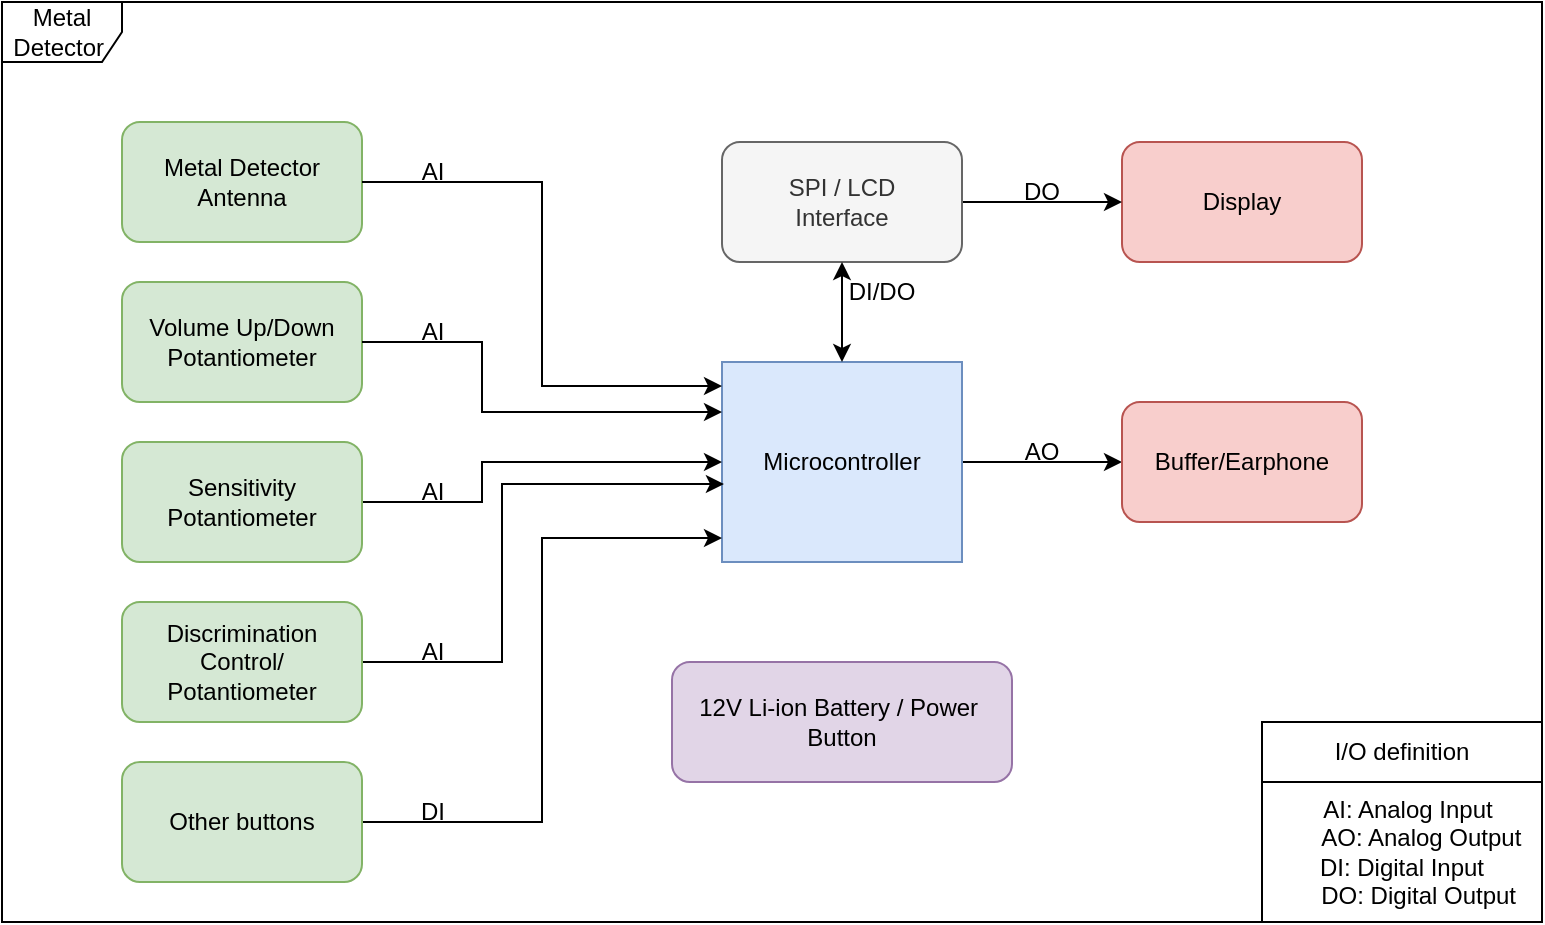<mxfile version="22.1.11" type="github">
  <diagram name="Page-1" id="58cdce13-f638-feb5-8d6f-7d28b1aa9fa0">
    <mxGraphModel dx="880" dy="540" grid="1" gridSize="10" guides="1" tooltips="1" connect="1" arrows="1" fold="1" page="1" pageScale="1" pageWidth="1100" pageHeight="850" background="none" math="0" shadow="0">
      <root>
        <mxCell id="0" />
        <mxCell id="1" parent="0" />
        <mxCell id="qSFb_at1WJNyLGFc-N33-1" value="Metal Detector Antenna" style="rounded=1;whiteSpace=wrap;html=1;fillColor=#d5e8d4;strokeColor=#82b366;" vertex="1" parent="1">
          <mxGeometry x="90" y="200" width="120" height="60" as="geometry" />
        </mxCell>
        <mxCell id="qSFb_at1WJNyLGFc-N33-13" style="edgeStyle=orthogonalEdgeStyle;rounded=0;orthogonalLoop=1;jettySize=auto;html=1;entryX=0;entryY=0.5;entryDx=0;entryDy=0;" edge="1" parent="1" source="qSFb_at1WJNyLGFc-N33-5" target="qSFb_at1WJNyLGFc-N33-11">
          <mxGeometry relative="1" as="geometry">
            <Array as="points">
              <mxPoint x="560" y="370" />
              <mxPoint x="560" y="370" />
            </Array>
          </mxGeometry>
        </mxCell>
        <mxCell id="qSFb_at1WJNyLGFc-N33-5" value="Microcontroller" style="rounded=0;whiteSpace=wrap;html=1;fillColor=#dae8fc;strokeColor=#6c8ebf;" vertex="1" parent="1">
          <mxGeometry x="390" y="320" width="120" height="100" as="geometry" />
        </mxCell>
        <mxCell id="qSFb_at1WJNyLGFc-N33-9" value="12V Li-ion Battery / Power&amp;nbsp; Button" style="rounded=1;whiteSpace=wrap;html=1;fillColor=#e1d5e7;strokeColor=#9673a6;" vertex="1" parent="1">
          <mxGeometry x="365" y="470" width="170" height="60" as="geometry" />
        </mxCell>
        <mxCell id="qSFb_at1WJNyLGFc-N33-10" value="Display" style="rounded=1;whiteSpace=wrap;html=1;fillColor=#f8cecc;strokeColor=#b85450;" vertex="1" parent="1">
          <mxGeometry x="590" y="210" width="120" height="60" as="geometry" />
        </mxCell>
        <mxCell id="qSFb_at1WJNyLGFc-N33-11" value="Buffer/Earphone" style="rounded=1;whiteSpace=wrap;html=1;fillColor=#f8cecc;strokeColor=#b85450;" vertex="1" parent="1">
          <mxGeometry x="590" y="340" width="120" height="60" as="geometry" />
        </mxCell>
        <mxCell id="qSFb_at1WJNyLGFc-N33-15" style="edgeStyle=orthogonalEdgeStyle;rounded=0;orthogonalLoop=1;jettySize=auto;html=1;entryX=0;entryY=0.5;entryDx=0;entryDy=0;" edge="1" parent="1" source="qSFb_at1WJNyLGFc-N33-14" target="qSFb_at1WJNyLGFc-N33-10">
          <mxGeometry relative="1" as="geometry" />
        </mxCell>
        <mxCell id="qSFb_at1WJNyLGFc-N33-14" value="SPI / LCD&lt;br&gt;Interface" style="rounded=1;whiteSpace=wrap;html=1;fillColor=#f5f5f5;fontColor=#333333;strokeColor=#666666;" vertex="1" parent="1">
          <mxGeometry x="390" y="210" width="120" height="60" as="geometry" />
        </mxCell>
        <mxCell id="qSFb_at1WJNyLGFc-N33-18" value="AI" style="text;html=1;align=center;verticalAlign=middle;resizable=0;points=[];autosize=1;strokeColor=none;fillColor=none;" vertex="1" parent="1">
          <mxGeometry x="230" y="210" width="30" height="30" as="geometry" />
        </mxCell>
        <mxCell id="qSFb_at1WJNyLGFc-N33-19" value="AI" style="text;html=1;align=center;verticalAlign=middle;resizable=0;points=[];autosize=1;strokeColor=none;fillColor=none;" vertex="1" parent="1">
          <mxGeometry x="230" y="290" width="30" height="30" as="geometry" />
        </mxCell>
        <mxCell id="qSFb_at1WJNyLGFc-N33-20" value="AO" style="text;html=1;strokeColor=none;fillColor=none;align=center;verticalAlign=middle;whiteSpace=wrap;rounded=0;" vertex="1" parent="1">
          <mxGeometry x="520" y="360" width="60" height="10" as="geometry" />
        </mxCell>
        <mxCell id="qSFb_at1WJNyLGFc-N33-21" value="DO" style="text;html=1;strokeColor=none;fillColor=none;align=center;verticalAlign=middle;whiteSpace=wrap;rounded=0;" vertex="1" parent="1">
          <mxGeometry x="520" y="230" width="60" height="10" as="geometry" />
        </mxCell>
        <mxCell id="qSFb_at1WJNyLGFc-N33-24" value="DI/DO" style="text;html=1;strokeColor=none;fillColor=none;align=center;verticalAlign=middle;whiteSpace=wrap;rounded=0;" vertex="1" parent="1">
          <mxGeometry x="440" y="280" width="60" height="10" as="geometry" />
        </mxCell>
        <mxCell id="qSFb_at1WJNyLGFc-N33-25" value="Volume Up/Down&lt;br&gt;Potantiometer" style="rounded=1;whiteSpace=wrap;html=1;fillColor=#d5e8d4;strokeColor=#82b366;" vertex="1" parent="1">
          <mxGeometry x="90" y="280" width="120" height="60" as="geometry" />
        </mxCell>
        <mxCell id="qSFb_at1WJNyLGFc-N33-31" style="edgeStyle=orthogonalEdgeStyle;rounded=0;orthogonalLoop=1;jettySize=auto;html=1;" edge="1" parent="1" source="qSFb_at1WJNyLGFc-N33-26">
          <mxGeometry relative="1" as="geometry">
            <mxPoint x="390" y="370" as="targetPoint" />
            <Array as="points">
              <mxPoint x="270" y="390" />
              <mxPoint x="270" y="370" />
            </Array>
          </mxGeometry>
        </mxCell>
        <mxCell id="qSFb_at1WJNyLGFc-N33-26" value="Sensitivity Potantiometer" style="rounded=1;whiteSpace=wrap;html=1;fillColor=#d5e8d4;strokeColor=#82b366;" vertex="1" parent="1">
          <mxGeometry x="90" y="360" width="120" height="60" as="geometry" />
        </mxCell>
        <mxCell id="qSFb_at1WJNyLGFc-N33-29" style="edgeStyle=orthogonalEdgeStyle;rounded=0;orthogonalLoop=1;jettySize=auto;html=1;exitX=1;exitY=0.5;exitDx=0;exitDy=0;entryX=0;entryY=0.25;entryDx=0;entryDy=0;" edge="1" parent="1" source="qSFb_at1WJNyLGFc-N33-25" target="qSFb_at1WJNyLGFc-N33-5">
          <mxGeometry relative="1" as="geometry">
            <mxPoint x="332" y="320" as="targetPoint" />
            <Array as="points">
              <mxPoint x="270" y="310" />
              <mxPoint x="270" y="345" />
            </Array>
          </mxGeometry>
        </mxCell>
        <mxCell id="qSFb_at1WJNyLGFc-N33-32" value="AI" style="text;html=1;align=center;verticalAlign=middle;resizable=0;points=[];autosize=1;strokeColor=none;fillColor=none;" vertex="1" parent="1">
          <mxGeometry x="230" y="370" width="30" height="30" as="geometry" />
        </mxCell>
        <mxCell id="qSFb_at1WJNyLGFc-N33-35" value="" style="endArrow=classic;startArrow=classic;html=1;rounded=0;entryX=0.5;entryY=1;entryDx=0;entryDy=0;exitX=0.5;exitY=0;exitDx=0;exitDy=0;" edge="1" parent="1" source="qSFb_at1WJNyLGFc-N33-5" target="qSFb_at1WJNyLGFc-N33-14">
          <mxGeometry width="50" height="50" relative="1" as="geometry">
            <mxPoint x="590" y="490" as="sourcePoint" />
            <mxPoint x="640" y="440" as="targetPoint" />
          </mxGeometry>
        </mxCell>
        <mxCell id="qSFb_at1WJNyLGFc-N33-38" style="edgeStyle=orthogonalEdgeStyle;rounded=0;orthogonalLoop=1;jettySize=auto;html=1;exitX=1;exitY=0.5;exitDx=0;exitDy=0;entryX=0.008;entryY=0.61;entryDx=0;entryDy=0;entryPerimeter=0;" edge="1" parent="1" source="qSFb_at1WJNyLGFc-N33-37" target="qSFb_at1WJNyLGFc-N33-5">
          <mxGeometry relative="1" as="geometry">
            <Array as="points">
              <mxPoint x="280" y="470" />
              <mxPoint x="280" y="381" />
            </Array>
          </mxGeometry>
        </mxCell>
        <mxCell id="qSFb_at1WJNyLGFc-N33-37" value="Discrimination Control/ Potantiometer" style="rounded=1;whiteSpace=wrap;html=1;fillColor=#d5e8d4;strokeColor=#82b366;" vertex="1" parent="1">
          <mxGeometry x="90" y="440" width="120" height="60" as="geometry" />
        </mxCell>
        <mxCell id="qSFb_at1WJNyLGFc-N33-39" value="AI" style="text;html=1;align=center;verticalAlign=middle;resizable=0;points=[];autosize=1;strokeColor=none;fillColor=none;" vertex="1" parent="1">
          <mxGeometry x="230" y="450" width="30" height="30" as="geometry" />
        </mxCell>
        <mxCell id="qSFb_at1WJNyLGFc-N33-41" style="edgeStyle=orthogonalEdgeStyle;rounded=0;orthogonalLoop=1;jettySize=auto;html=1;entryX=0;entryY=0.88;entryDx=0;entryDy=0;entryPerimeter=0;" edge="1" parent="1" source="qSFb_at1WJNyLGFc-N33-40" target="qSFb_at1WJNyLGFc-N33-5">
          <mxGeometry relative="1" as="geometry">
            <mxPoint x="330" y="350" as="targetPoint" />
            <Array as="points">
              <mxPoint x="300" y="550" />
              <mxPoint x="300" y="408" />
            </Array>
          </mxGeometry>
        </mxCell>
        <mxCell id="qSFb_at1WJNyLGFc-N33-40" value="Other buttons" style="rounded=1;whiteSpace=wrap;html=1;fillColor=#d5e8d4;strokeColor=#82b366;" vertex="1" parent="1">
          <mxGeometry x="90" y="520" width="120" height="60" as="geometry" />
        </mxCell>
        <mxCell id="qSFb_at1WJNyLGFc-N33-43" value="DI" style="text;html=1;align=center;verticalAlign=middle;resizable=0;points=[];autosize=1;strokeColor=none;fillColor=none;" vertex="1" parent="1">
          <mxGeometry x="225" y="530" width="40" height="30" as="geometry" />
        </mxCell>
        <mxCell id="qSFb_at1WJNyLGFc-N33-44" value="Metal Detector&amp;nbsp;" style="shape=umlFrame;whiteSpace=wrap;html=1;pointerEvents=0;" vertex="1" parent="1">
          <mxGeometry x="30" y="140" width="770" height="460" as="geometry" />
        </mxCell>
        <mxCell id="qSFb_at1WJNyLGFc-N33-47" style="edgeStyle=orthogonalEdgeStyle;rounded=0;orthogonalLoop=1;jettySize=auto;html=1;exitX=1;exitY=0.5;exitDx=0;exitDy=0;entryX=0;entryY=0.12;entryDx=0;entryDy=0;entryPerimeter=0;" edge="1" parent="1" source="qSFb_at1WJNyLGFc-N33-1" target="qSFb_at1WJNyLGFc-N33-5">
          <mxGeometry relative="1" as="geometry" />
        </mxCell>
        <mxCell id="qSFb_at1WJNyLGFc-N33-49" value="I/O definition" style="swimlane;fontStyle=0;childLayout=stackLayout;horizontal=1;startSize=30;horizontalStack=0;resizeParent=1;resizeParentMax=0;resizeLast=0;collapsible=1;marginBottom=0;whiteSpace=wrap;html=1;" vertex="1" parent="1">
          <mxGeometry x="660" y="500" width="140" height="100" as="geometry" />
        </mxCell>
        <mxCell id="qSFb_at1WJNyLGFc-N33-48" value="&amp;nbsp; AI: Analog Input&lt;br&gt;&amp;nbsp; &amp;nbsp; &amp;nbsp; AO: Analog Output&lt;br&gt;DI: Digital Input&lt;br&gt;&amp;nbsp; &amp;nbsp; &amp;nbsp;DO: Digital Output" style="text;html=1;strokeColor=none;fillColor=none;align=center;verticalAlign=middle;whiteSpace=wrap;rounded=0;" vertex="1" parent="qSFb_at1WJNyLGFc-N33-49">
          <mxGeometry y="30" width="140" height="70" as="geometry" />
        </mxCell>
      </root>
    </mxGraphModel>
  </diagram>
</mxfile>
